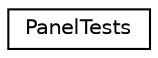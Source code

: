 digraph "Graphical Class Hierarchy"
{
 // INTERACTIVE_SVG=YES
 // LATEX_PDF_SIZE
  edge [fontname="Helvetica",fontsize="10",labelfontname="Helvetica",labelfontsize="10"];
  node [fontname="Helvetica",fontsize="10",shape=record];
  rankdir="LR";
  Node0 [label="PanelTests",height=0.2,width=0.4,color="black", fillcolor="white", style="filled",URL="$classPanelTests.html",tooltip=" "];
}
